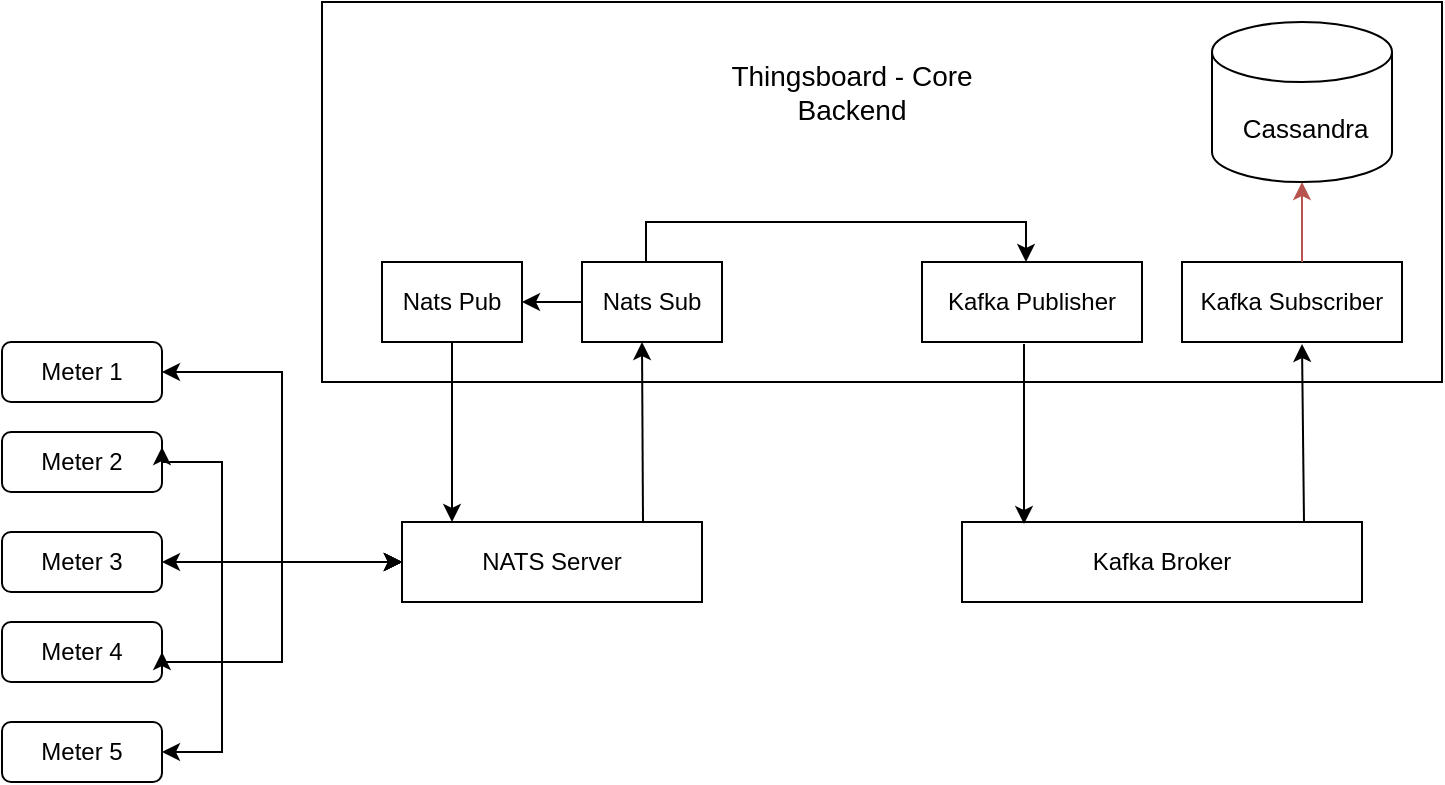 <mxfile version="28.0.7">
  <diagram name="Page-1" id="UJfJM6G8218_ZRizplGX">
    <mxGraphModel dx="872" dy="511" grid="1" gridSize="10" guides="1" tooltips="1" connect="1" arrows="1" fold="1" page="1" pageScale="1" pageWidth="850" pageHeight="1100" math="0" shadow="0">
      <root>
        <mxCell id="0" />
        <mxCell id="1" parent="0" />
        <mxCell id="kBYzSnEhJ9a0xplkR4BM-1" value="" style="rounded=0;whiteSpace=wrap;html=1;align=center;" parent="1" vertex="1">
          <mxGeometry x="200" y="60" width="560" height="190" as="geometry" />
        </mxCell>
        <mxCell id="ggmWFZlsdQd6J-PA4ldU-1" value="&lt;font style=&quot;font-size: 14px;&quot;&gt;Thingsboard - Core&lt;/font&gt;&lt;div&gt;&lt;font style=&quot;font-size: 14px;&quot;&gt;Backend&lt;/font&gt;&lt;/div&gt;" style="text;html=1;align=center;verticalAlign=middle;whiteSpace=wrap;rounded=0;" parent="1" vertex="1">
          <mxGeometry x="390" y="80" width="150" height="50" as="geometry" />
        </mxCell>
        <mxCell id="ggmWFZlsdQd6J-PA4ldU-3" value="Nats Sub" style="rounded=0;whiteSpace=wrap;html=1;" parent="1" vertex="1">
          <mxGeometry x="330" y="190" width="70" height="40" as="geometry" />
        </mxCell>
        <mxCell id="ggmWFZlsdQd6J-PA4ldU-5" value="Nats Pub" style="rounded=0;whiteSpace=wrap;html=1;" parent="1" vertex="1">
          <mxGeometry x="230" y="190" width="70" height="40" as="geometry" />
        </mxCell>
        <mxCell id="ggmWFZlsdQd6J-PA4ldU-6" value="Kafka Publisher" style="rounded=0;whiteSpace=wrap;html=1;" parent="1" vertex="1">
          <mxGeometry x="500" y="190" width="110" height="40" as="geometry" />
        </mxCell>
        <mxCell id="ggmWFZlsdQd6J-PA4ldU-8" value="Kafka Subscriber" style="rounded=0;whiteSpace=wrap;html=1;" parent="1" vertex="1">
          <mxGeometry x="630" y="190" width="110" height="40" as="geometry" />
        </mxCell>
        <mxCell id="ggmWFZlsdQd6J-PA4ldU-9" value="NATS Server" style="rounded=0;whiteSpace=wrap;html=1;" parent="1" vertex="1">
          <mxGeometry x="240" y="320" width="150" height="40" as="geometry" />
        </mxCell>
        <mxCell id="ggmWFZlsdQd6J-PA4ldU-10" value="Kafka Broker" style="rounded=0;whiteSpace=wrap;html=1;" parent="1" vertex="1">
          <mxGeometry x="520" y="320" width="200" height="40" as="geometry" />
        </mxCell>
        <mxCell id="ggmWFZlsdQd6J-PA4ldU-11" value="Meter 2" style="rounded=1;whiteSpace=wrap;html=1;" parent="1" vertex="1">
          <mxGeometry x="40" y="275" width="80" height="30" as="geometry" />
        </mxCell>
        <mxCell id="ggmWFZlsdQd6J-PA4ldU-12" value="Meter 3" style="rounded=1;whiteSpace=wrap;html=1;" parent="1" vertex="1">
          <mxGeometry x="40" y="325" width="80" height="30" as="geometry" />
        </mxCell>
        <mxCell id="ggmWFZlsdQd6J-PA4ldU-19" value="" style="edgeStyle=orthogonalEdgeStyle;rounded=0;orthogonalLoop=1;jettySize=auto;html=1;entryX=0;entryY=0.5;entryDx=0;entryDy=0;startArrow=classic;startFill=1;" parent="1" source="ggmWFZlsdQd6J-PA4ldU-13" target="ggmWFZlsdQd6J-PA4ldU-9" edge="1">
          <mxGeometry relative="1" as="geometry">
            <mxPoint x="260" y="350" as="targetPoint" />
            <Array as="points">
              <mxPoint x="180" y="245" />
              <mxPoint x="180" y="340" />
            </Array>
          </mxGeometry>
        </mxCell>
        <mxCell id="ggmWFZlsdQd6J-PA4ldU-13" value="Meter 1" style="rounded=1;whiteSpace=wrap;html=1;" parent="1" vertex="1">
          <mxGeometry x="40" y="230" width="80" height="30" as="geometry" />
        </mxCell>
        <mxCell id="ggmWFZlsdQd6J-PA4ldU-16" value="Meter 4" style="rounded=1;whiteSpace=wrap;html=1;" parent="1" vertex="1">
          <mxGeometry x="40" y="370" width="80" height="30" as="geometry" />
        </mxCell>
        <mxCell id="ggmWFZlsdQd6J-PA4ldU-21" value="" style="edgeStyle=orthogonalEdgeStyle;rounded=0;orthogonalLoop=1;jettySize=auto;html=1;exitX=1;exitY=0.25;exitDx=0;exitDy=0;entryX=0;entryY=0.5;entryDx=0;entryDy=0;startArrow=classic;startFill=1;" parent="1" source="ggmWFZlsdQd6J-PA4ldU-11" target="ggmWFZlsdQd6J-PA4ldU-9" edge="1">
          <mxGeometry relative="1" as="geometry">
            <mxPoint x="150" y="270" as="sourcePoint" />
            <mxPoint x="260" y="365" as="targetPoint" />
            <Array as="points">
              <mxPoint x="120" y="290" />
              <mxPoint x="150" y="290" />
              <mxPoint x="150" y="340" />
            </Array>
          </mxGeometry>
        </mxCell>
        <mxCell id="ggmWFZlsdQd6J-PA4ldU-24" value="" style="edgeStyle=orthogonalEdgeStyle;rounded=0;orthogonalLoop=1;jettySize=auto;html=1;exitX=1;exitY=0.5;exitDx=0;exitDy=0;startArrow=classic;startFill=1;" parent="1" source="ggmWFZlsdQd6J-PA4ldU-16" edge="1">
          <mxGeometry relative="1" as="geometry">
            <mxPoint x="150" y="340" as="sourcePoint" />
            <mxPoint x="240" y="340" as="targetPoint" />
            <Array as="points">
              <mxPoint x="180" y="390" />
              <mxPoint x="180" y="340" />
            </Array>
          </mxGeometry>
        </mxCell>
        <mxCell id="ggmWFZlsdQd6J-PA4ldU-26" value="Meter 5" style="rounded=1;whiteSpace=wrap;html=1;" parent="1" vertex="1">
          <mxGeometry x="40" y="420" width="80" height="30" as="geometry" />
        </mxCell>
        <mxCell id="ggmWFZlsdQd6J-PA4ldU-27" value="" style="edgeStyle=orthogonalEdgeStyle;rounded=0;orthogonalLoop=1;jettySize=auto;html=1;exitX=1;exitY=0.5;exitDx=0;exitDy=0;entryX=0;entryY=0.5;entryDx=0;entryDy=0;startArrow=classic;startFill=1;" parent="1" source="ggmWFZlsdQd6J-PA4ldU-26" target="ggmWFZlsdQd6J-PA4ldU-9" edge="1">
          <mxGeometry relative="1" as="geometry">
            <mxPoint x="170" y="320" as="sourcePoint" />
            <mxPoint x="320" y="377" as="targetPoint" />
            <Array as="points">
              <mxPoint x="150" y="435" />
              <mxPoint x="150" y="340" />
            </Array>
          </mxGeometry>
        </mxCell>
        <mxCell id="ggmWFZlsdQd6J-PA4ldU-29" value="&lt;font style=&quot;font-size: 13px;&quot;&gt;&amp;nbsp;Cassandra&lt;/font&gt;" style="shape=cylinder3;whiteSpace=wrap;html=1;boundedLbl=1;backgroundOutline=1;size=15;" parent="1" vertex="1">
          <mxGeometry x="645" y="70" width="90" height="80" as="geometry" />
        </mxCell>
        <mxCell id="ggmWFZlsdQd6J-PA4ldU-30" value="" style="endArrow=classic;html=1;rounded=0;exitX=0.5;exitY=0;exitDx=0;exitDy=0;entryX=0.5;entryY=0;entryDx=0;entryDy=0;edgeStyle=orthogonalEdgeStyle;" parent="1" edge="1">
          <mxGeometry width="50" height="50" relative="1" as="geometry">
            <mxPoint x="362" y="190" as="sourcePoint" />
            <mxPoint x="552" y="190" as="targetPoint" />
            <Array as="points">
              <mxPoint x="362" y="170" />
              <mxPoint x="552" y="170" />
            </Array>
          </mxGeometry>
        </mxCell>
        <mxCell id="ggmWFZlsdQd6J-PA4ldU-31" value="" style="endArrow=classic;html=1;rounded=0;entryX=1;entryY=0.5;entryDx=0;entryDy=0;exitX=0;exitY=0.5;exitDx=0;exitDy=0;" parent="1" source="ggmWFZlsdQd6J-PA4ldU-3" target="ggmWFZlsdQd6J-PA4ldU-5" edge="1">
          <mxGeometry width="50" height="50" relative="1" as="geometry">
            <mxPoint x="400" y="330" as="sourcePoint" />
            <mxPoint x="450" y="280" as="targetPoint" />
          </mxGeometry>
        </mxCell>
        <mxCell id="ggmWFZlsdQd6J-PA4ldU-34" value="" style="endArrow=classic;startArrow=classic;html=1;rounded=0;exitX=1;exitY=0.5;exitDx=0;exitDy=0;entryX=0;entryY=0.5;entryDx=0;entryDy=0;" parent="1" source="ggmWFZlsdQd6J-PA4ldU-12" target="ggmWFZlsdQd6J-PA4ldU-9" edge="1">
          <mxGeometry width="50" height="50" relative="1" as="geometry">
            <mxPoint x="400" y="330" as="sourcePoint" />
            <mxPoint x="450" y="280" as="targetPoint" />
          </mxGeometry>
        </mxCell>
        <mxCell id="ggmWFZlsdQd6J-PA4ldU-36" value="" style="endArrow=classic;html=1;rounded=0;exitX=0.75;exitY=0;exitDx=0;exitDy=0;" parent="1" edge="1">
          <mxGeometry width="50" height="50" relative="1" as="geometry">
            <mxPoint x="360.5" y="320" as="sourcePoint" />
            <mxPoint x="360" y="230" as="targetPoint" />
          </mxGeometry>
        </mxCell>
        <mxCell id="ggmWFZlsdQd6J-PA4ldU-37" value="" style="endArrow=none;html=1;rounded=0;endFill=0;startArrow=classic;startFill=1;entryX=0.5;entryY=1;entryDx=0;entryDy=0;" parent="1" target="ggmWFZlsdQd6J-PA4ldU-5" edge="1">
          <mxGeometry width="50" height="50" relative="1" as="geometry">
            <mxPoint x="265" y="320" as="sourcePoint" />
            <mxPoint x="267" y="240" as="targetPoint" />
          </mxGeometry>
        </mxCell>
        <mxCell id="ggmWFZlsdQd6J-PA4ldU-38" value="" style="endArrow=none;html=1;rounded=0;endFill=0;startArrow=classic;startFill=1;entryX=0.5;entryY=1;entryDx=0;entryDy=0;" parent="1" edge="1">
          <mxGeometry width="50" height="50" relative="1" as="geometry">
            <mxPoint x="551" y="321" as="sourcePoint" />
            <mxPoint x="551" y="231" as="targetPoint" />
          </mxGeometry>
        </mxCell>
        <mxCell id="ggmWFZlsdQd6J-PA4ldU-39" value="" style="endArrow=classic;html=1;rounded=0;entryX=0.414;entryY=0.925;entryDx=0;entryDy=0;entryPerimeter=0;exitX=0.88;exitY=0;exitDx=0;exitDy=0;exitPerimeter=0;" parent="1" edge="1">
          <mxGeometry width="50" height="50" relative="1" as="geometry">
            <mxPoint x="691" y="320" as="sourcePoint" />
            <mxPoint x="690" y="231" as="targetPoint" />
          </mxGeometry>
        </mxCell>
        <mxCell id="ggmWFZlsdQd6J-PA4ldU-40" value="" style="endArrow=classic;html=1;rounded=0;entryX=0.5;entryY=1;entryDx=0;entryDy=0;entryPerimeter=0;fillColor=#f8cecc;gradientColor=#ea6b66;strokeColor=#b85450;" parent="1" edge="1">
          <mxGeometry width="50" height="50" relative="1" as="geometry">
            <mxPoint x="690" y="190" as="sourcePoint" />
            <mxPoint x="690" y="150" as="targetPoint" />
          </mxGeometry>
        </mxCell>
      </root>
    </mxGraphModel>
  </diagram>
</mxfile>
